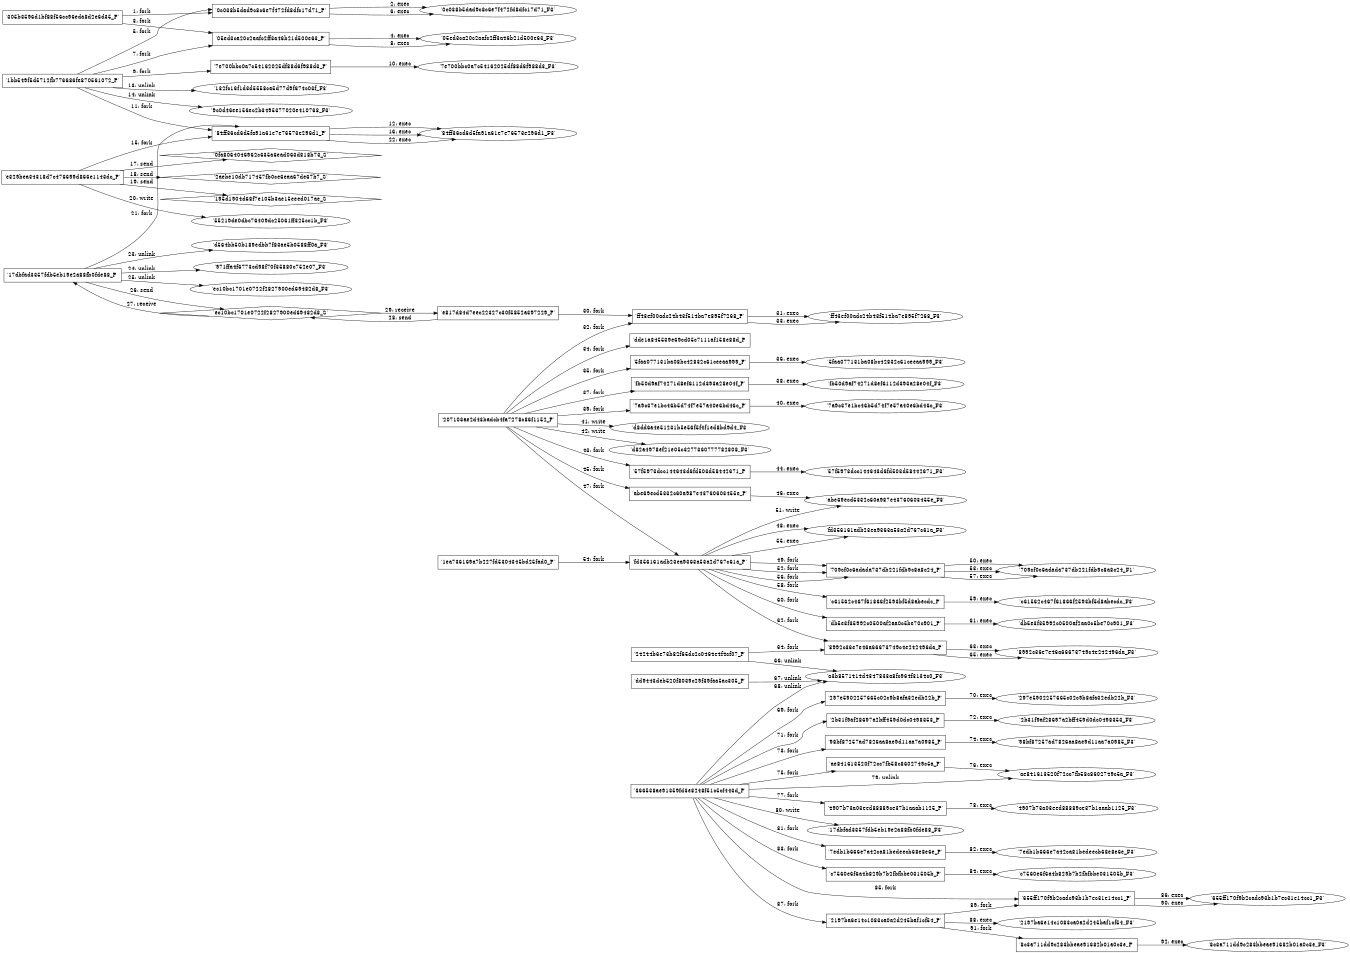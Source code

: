 digraph "D:\Learning\Paper\apt\基于CTI的攻击预警\Dataset\攻击图\ASGfromALLCTI\When Paying Out Doesn't Pay Off.dot" {
rankdir="LR"
size="9"
fixedsize="false"
splines="true"
nodesep=0.3
ranksep=0
fontsize=10
overlap="scalexy"
engine= "neato"
	"'305b3596d1bf88f56cc96eda8d2e6d35_P'" [node_type=Process shape=box]
	"'0c038b5dad9c8c6e7f472fd8dfc17d71_P'" [node_type=Process shape=box]
	"'305b3596d1bf88f56cc96eda8d2e6d35_P'" -> "'0c038b5dad9c8c6e7f472fd8dfc17d71_P'" [label="1: fork"]
	"'0c038b5dad9c8c6e7f472fd8dfc17d71_P'" [node_type=Process shape=box]
	"'0c038b5dad9c8c6e7f472fd8dfc17d71_F3'" [node_type=File shape=ellipse]
	"'0c038b5dad9c8c6e7f472fd8dfc17d71_P'" -> "'0c038b5dad9c8c6e7f472fd8dfc17d71_F3'" [label="2: exec"]
	"'305b3596d1bf88f56cc96eda8d2e6d35_P'" [node_type=Process shape=box]
	"'05ed3ca20c2aafc2ff3a46b21d500e63_P'" [node_type=Process shape=box]
	"'305b3596d1bf88f56cc96eda8d2e6d35_P'" -> "'05ed3ca20c2aafc2ff3a46b21d500e63_P'" [label="3: fork"]
	"'05ed3ca20c2aafc2ff3a46b21d500e63_P'" [node_type=Process shape=box]
	"'05ed3ca20c2aafc2ff3a46b21d500e63_F3'" [node_type=File shape=ellipse]
	"'05ed3ca20c2aafc2ff3a46b21d500e63_P'" -> "'05ed3ca20c2aafc2ff3a46b21d500e63_F3'" [label="4: exec"]
	"'1bb549f5d5712fb776686fe870561072_P'" [node_type=Process shape=box]
	"'0c038b5dad9c8c6e7f472fd8dfc17d71_P'" [node_type=Process shape=box]
	"'1bb549f5d5712fb776686fe870561072_P'" -> "'0c038b5dad9c8c6e7f472fd8dfc17d71_P'" [label="5: fork"]
	"'0c038b5dad9c8c6e7f472fd8dfc17d71_P'" [node_type=Process shape=box]
	"'0c038b5dad9c8c6e7f472fd8dfc17d71_F3'" [node_type=File shape=ellipse]
	"'0c038b5dad9c8c6e7f472fd8dfc17d71_P'" -> "'0c038b5dad9c8c6e7f472fd8dfc17d71_F3'" [label="6: exec"]
	"'1bb549f5d5712fb776686fe870561072_P'" [node_type=Process shape=box]
	"'05ed3ca20c2aafc2ff3a46b21d500e63_P'" [node_type=Process shape=box]
	"'1bb549f5d5712fb776686fe870561072_P'" -> "'05ed3ca20c2aafc2ff3a46b21d500e63_P'" [label="7: fork"]
	"'05ed3ca20c2aafc2ff3a46b21d500e63_P'" [node_type=Process shape=box]
	"'05ed3ca20c2aafc2ff3a46b21d500e63_F3'" [node_type=File shape=ellipse]
	"'05ed3ca20c2aafc2ff3a46b21d500e63_P'" -> "'05ed3ca20c2aafc2ff3a46b21d500e63_F3'" [label="8: exec"]
	"'1bb549f5d5712fb776686fe870561072_P'" [node_type=Process shape=box]
	"'7e700bbc0a7c54162025df88d6f988d3_P'" [node_type=Process shape=box]
	"'1bb549f5d5712fb776686fe870561072_P'" -> "'7e700bbc0a7c54162025df88d6f988d3_P'" [label="9: fork"]
	"'7e700bbc0a7c54162025df88d6f988d3_P'" [node_type=Process shape=box]
	"'7e700bbc0a7c54162025df88d6f988d3_F3'" [node_type=File shape=ellipse]
	"'7e700bbc0a7c54162025df88d6f988d3_P'" -> "'7e700bbc0a7c54162025df88d6f988d3_F3'" [label="10: exec"]
	"'1bb549f5d5712fb776686fe870561072_P'" [node_type=Process shape=box]
	"'84ff36cd6d5fa91a61e7e76573e296d1_P'" [node_type=Process shape=box]
	"'1bb549f5d5712fb776686fe870561072_P'" -> "'84ff36cd6d5fa91a61e7e76573e296d1_P'" [label="11: fork"]
	"'84ff36cd6d5fa91a61e7e76573e296d1_P'" [node_type=Process shape=box]
	"'84ff36cd6d5fa91a61e7e76573e296d1_F3'" [node_type=File shape=ellipse]
	"'84ff36cd6d5fa91a61e7e76573e296d1_P'" -> "'84ff36cd6d5fa91a61e7e76573e296d1_F3'" [label="12: exec"]
	"'132fc16f1d3d5558ca5d77d9f674c03f_F3'" [node_type=file shape=ellipse]
	"'1bb549f5d5712fb776686fe870561072_P'" [node_type=Process shape=box]
	"'1bb549f5d5712fb776686fe870561072_P'" -> "'132fc16f1d3d5558ca5d77d9f674c03f_F3'" [label="13: unlink"]
	"'9c0d46ee156ec2b3495377020e410768_F3'" [node_type=file shape=ellipse]
	"'1bb549f5d5712fb776686fe870561072_P'" [node_type=Process shape=box]
	"'1bb549f5d5712fb776686fe870561072_P'" -> "'9c0d46ee156ec2b3495377020e410768_F3'" [label="14: unlink"]
	"'e329bea34318d7c476699d866e1143dc_P'" [node_type=Process shape=box]
	"'84ff36cd6d5fa91a61e7e76573e296d1_P'" [node_type=Process shape=box]
	"'e329bea34318d7c476699d866e1143dc_P'" -> "'84ff36cd6d5fa91a61e7e76573e296d1_P'" [label="15: fork"]
	"'84ff36cd6d5fa91a61e7e76573e296d1_P'" [node_type=Process shape=box]
	"'84ff36cd6d5fa91a61e7e76573e296d1_F3'" [node_type=File shape=ellipse]
	"'84ff36cd6d5fa91a61e7e76573e296d1_P'" -> "'84ff36cd6d5fa91a61e7e76573e296d1_F3'" [label="16: exec"]
	"'0fa8064046962c635a6ead063d818b73_S'" [node_type=Socket shape=diamond]
	"'e329bea34318d7c476699d866e1143dc_P'" [node_type=Process shape=box]
	"'e329bea34318d7c476699d866e1143dc_P'" -> "'0fa8064046962c635a6ead063d818b73_S'" [label="17: send"]
	"'2aebe10db717457fb0ce6eaa67de67b7_S'" [node_type=Socket shape=diamond]
	"'e329bea34318d7c476699d866e1143dc_P'" [node_type=Process shape=box]
	"'e329bea34318d7c476699d866e1143dc_P'" -> "'2aebe10db717457fb0ce6eaa67de67b7_S'" [label="18: send"]
	"'195d1904d68f7e105b3ae15eeed017ae_S'" [node_type=Socket shape=diamond]
	"'e329bea34318d7c476699d866e1143dc_P'" [node_type=Process shape=box]
	"'e329bea34318d7c476699d866e1143dc_P'" -> "'195d1904d68f7e105b3ae15eeed017ae_S'" [label="19: send"]
	"'55219de0dbc76409dc25061ff325cc1b_F3'" [node_type=file shape=ellipse]
	"'e329bea34318d7c476699d866e1143dc_P'" [node_type=Process shape=box]
	"'e329bea34318d7c476699d866e1143dc_P'" -> "'55219de0dbc76409dc25061ff325cc1b_F3'" [label="20: write"]
	"'17dbfad3357fdb5eb19e2a88fb0fde88_P'" [node_type=Process shape=box]
	"'84ff36cd6d5fa91a61e7e76573e296d1_P'" [node_type=Process shape=box]
	"'17dbfad3357fdb5eb19e2a88fb0fde88_P'" -> "'84ff36cd6d5fa91a61e7e76573e296d1_P'" [label="21: fork"]
	"'84ff36cd6d5fa91a61e7e76573e296d1_P'" [node_type=Process shape=box]
	"'84ff36cd6d5fa91a61e7e76573e296d1_F3'" [node_type=File shape=ellipse]
	"'84ff36cd6d5fa91a61e7e76573e296d1_P'" -> "'84ff36cd6d5fa91a61e7e76573e296d1_F3'" [label="22: exec"]
	"'d564bb50b189edbb7f83ae5b0588ff0a_F3'" [node_type=file shape=ellipse]
	"'17dbfad3357fdb5eb19e2a88fb0fde88_P'" [node_type=Process shape=box]
	"'17dbfad3357fdb5eb19e2a88fb0fde88_P'" -> "'d564bb50b189edbb7f83ae5b0588ff0a_F3'" [label="23: unlink"]
	"'971ffa4f6773cd98f70f35880c752e07_F3'" [node_type=file shape=ellipse]
	"'17dbfad3357fdb5eb19e2a88fb0fde88_P'" [node_type=Process shape=box]
	"'17dbfad3357fdb5eb19e2a88fb0fde88_P'" -> "'971ffa4f6773cd98f70f35880c752e07_F3'" [label="24: unlink"]
	"'ec10bc1701e0722f2827900ed69482d8_F3'" [node_type=file shape=ellipse]
	"'17dbfad3357fdb5eb19e2a88fb0fde88_P'" [node_type=Process shape=box]
	"'17dbfad3357fdb5eb19e2a88fb0fde88_P'" -> "'ec10bc1701e0722f2827900ed69482d8_F3'" [label="25: unlink"]
	"'ec10bc1701e0722f2827900ed69482d8_S'" [node_type=Socket shape=diamond]
	"'17dbfad3357fdb5eb19e2a88fb0fde88_P'" [node_type=Process shape=box]
	"'17dbfad3357fdb5eb19e2a88fb0fde88_P'" -> "'ec10bc1701e0722f2827900ed69482d8_S'" [label="26: send"]
	"'ec10bc1701e0722f2827900ed69482d8_S'" -> "'17dbfad3357fdb5eb19e2a88fb0fde88_P'" [label="27: receive"]
	"'ec10bc1701e0722f2827900ed69482d8_S'" [node_type=Socket shape=diamond]
	"'e817d84d7eec22327c30f5852a397229_P'" [node_type=Process shape=box]
	"'e817d84d7eec22327c30f5852a397229_P'" -> "'ec10bc1701e0722f2827900ed69482d8_S'" [label="28: send"]
	"'ec10bc1701e0722f2827900ed69482d8_S'" -> "'e817d84d7eec22327c30f5852a397229_P'" [label="29: receive"]
	"'e817d84d7eec22327c30f5852a397229_P'" [node_type=Process shape=box]
	"'ff43ef00adc24b43f514ba7e895f7268_P'" [node_type=Process shape=box]
	"'e817d84d7eec22327c30f5852a397229_P'" -> "'ff43ef00adc24b43f514ba7e895f7268_P'" [label="30: fork"]
	"'ff43ef00adc24b43f514ba7e895f7268_P'" [node_type=Process shape=box]
	"'ff43ef00adc24b43f514ba7e895f7268_F3'" [node_type=File shape=ellipse]
	"'ff43ef00adc24b43f514ba7e895f7268_P'" -> "'ff43ef00adc24b43f514ba7e895f7268_F3'" [label="31: exec"]
	"'207103ae2d43badcb4fa7278c86f1152_P'" [node_type=Process shape=box]
	"'ff43ef00adc24b43f514ba7e895f7268_P'" [node_type=Process shape=box]
	"'207103ae2d43badcb4fa7278c86f1152_P'" -> "'ff43ef00adc24b43f514ba7e895f7268_P'" [label="32: fork"]
	"'ff43ef00adc24b43f514ba7e895f7268_P'" [node_type=Process shape=box]
	"'ff43ef00adc24b43f514ba7e895f7268_F3'" [node_type=File shape=ellipse]
	"'ff43ef00adc24b43f514ba7e895f7268_P'" -> "'ff43ef00adc24b43f514ba7e895f7268_F3'" [label="33: exec"]
	"'207103ae2d43badcb4fa7278c86f1152_P'" [node_type=Process shape=box]
	"'dde1a845539e69cd05c7111af158e88d_P'" [node_type=Process shape=box]
	"'207103ae2d43badcb4fa7278c86f1152_P'" -> "'dde1a845539e69cd05c7111af158e88d_P'" [label="34: fork"]
	"'207103ae2d43badcb4fa7278c86f1152_P'" [node_type=Process shape=box]
	"'5faa077131ba08bc42832c61ceeaa999_P'" [node_type=Process shape=box]
	"'207103ae2d43badcb4fa7278c86f1152_P'" -> "'5faa077131ba08bc42832c61ceeaa999_P'" [label="35: fork"]
	"'5faa077131ba08bc42832c61ceeaa999_P'" [node_type=Process shape=box]
	"'5faa077131ba08bc42832c61ceeaa999_F3'" [node_type=File shape=ellipse]
	"'5faa077131ba08bc42832c61ceeaa999_P'" -> "'5faa077131ba08bc42832c61ceeaa999_F3'" [label="36: exec"]
	"'207103ae2d43badcb4fa7278c86f1152_P'" [node_type=Process shape=box]
	"'fb50d9af74271d8ef6112d393a28e04f_P'" [node_type=Process shape=box]
	"'207103ae2d43badcb4fa7278c86f1152_P'" -> "'fb50d9af74271d8ef6112d393a28e04f_P'" [label="37: fork"]
	"'fb50d9af74271d8ef6112d393a28e04f_P'" [node_type=Process shape=box]
	"'fb50d9af74271d8ef6112d393a28e04f_F3'" [node_type=File shape=ellipse]
	"'fb50d9af74271d8ef6112d393a28e04f_P'" -> "'fb50d9af74271d8ef6112d393a28e04f_F3'" [label="38: exec"]
	"'207103ae2d43badcb4fa7278c86f1152_P'" [node_type=Process shape=box]
	"'7a9c37e1bc46b5d74f7e57a40e6bd46c_P'" [node_type=Process shape=box]
	"'207103ae2d43badcb4fa7278c86f1152_P'" -> "'7a9c37e1bc46b5d74f7e57a40e6bd46c_P'" [label="39: fork"]
	"'7a9c37e1bc46b5d74f7e57a40e6bd46c_P'" [node_type=Process shape=box]
	"'7a9c37e1bc46b5d74f7e57a40e6bd46c_F3'" [node_type=File shape=ellipse]
	"'7a9c37e1bc46b5d74f7e57a40e6bd46c_P'" -> "'7a9c37e1bc46b5d74f7e57a40e6bd46c_F3'" [label="40: exec"]
	"'d8dd6a4e51231b5e56f5f4f1ed8bd9d4_F3'" [node_type=file shape=ellipse]
	"'207103ae2d43badcb4fa7278c86f1152_P'" [node_type=Process shape=box]
	"'207103ae2d43badcb4fa7278c86f1152_P'" -> "'d8dd6a4e51231b5e56f5f4f1ed8bd9d4_F3'" [label="41: write"]
	"'d82a4978ef21e05c3277360777782808_F3'" [node_type=file shape=ellipse]
	"'207103ae2d43badcb4fa7278c86f1152_P'" [node_type=Process shape=box]
	"'207103ae2d43badcb4fa7278c86f1152_P'" -> "'d82a4978ef21e05c3277360777782808_F3'" [label="42: write"]
	"'207103ae2d43badcb4fa7278c86f1152_P'" [node_type=Process shape=box]
	"'57f5973dcc144643d6fd503d58442671_P'" [node_type=Process shape=box]
	"'207103ae2d43badcb4fa7278c86f1152_P'" -> "'57f5973dcc144643d6fd503d58442671_P'" [label="43: fork"]
	"'57f5973dcc144643d6fd503d58442671_P'" [node_type=Process shape=box]
	"'57f5973dcc144643d6fd503d58442671_F3'" [node_type=File shape=ellipse]
	"'57f5973dcc144643d6fd503d58442671_P'" -> "'57f5973dcc144643d6fd503d58442671_F3'" [label="44: exec"]
	"'207103ae2d43badcb4fa7278c86f1152_P'" [node_type=Process shape=box]
	"'abe69ecd5332c60a987e43760603455e_P'" [node_type=Process shape=box]
	"'207103ae2d43badcb4fa7278c86f1152_P'" -> "'abe69ecd5332c60a987e43760603455e_P'" [label="45: fork"]
	"'abe69ecd5332c60a987e43760603455e_P'" [node_type=Process shape=box]
	"'abe69ecd5332c60a987e43760603455e_F3'" [node_type=File shape=ellipse]
	"'abe69ecd5332c60a987e43760603455e_P'" -> "'abe69ecd5332c60a987e43760603455e_F3'" [label="46: exec"]
	"'207103ae2d43badcb4fa7278c86f1152_P'" [node_type=Process shape=box]
	"'fd356161adb23ea9363a53a2d767c61a_P'" [node_type=Process shape=box]
	"'207103ae2d43badcb4fa7278c86f1152_P'" -> "'fd356161adb23ea9363a53a2d767c61a_P'" [label="47: fork"]
	"'fd356161adb23ea9363a53a2d767c61a_P'" [node_type=Process shape=box]
	"'fd356161adb23ea9363a53a2d767c61a_F3'" [node_type=File shape=ellipse]
	"'fd356161adb23ea9363a53a2d767c61a_P'" -> "'fd356161adb23ea9363a53a2d767c61a_F3'" [label="48: exec"]
	"'fd356161adb23ea9363a53a2d767c61a_P'" [node_type=Process shape=box]
	"'709cf0c6adada737db221fdb9c8a8c24_P'" [node_type=Process shape=box]
	"'fd356161adb23ea9363a53a2d767c61a_P'" -> "'709cf0c6adada737db221fdb9c8a8c24_P'" [label="49: fork"]
	"'709cf0c6adada737db221fdb9c8a8c24_P'" [node_type=Process shape=box]
	"'709cf0c6adada737db221fdb9c8a8c24_F1'" [node_type=File shape=ellipse]
	"'709cf0c6adada737db221fdb9c8a8c24_P'" -> "'709cf0c6adada737db221fdb9c8a8c24_F1'" [label="50: exec"]
	"'abe69ecd5332c60a987e43760603455e_F3'" [node_type=file shape=ellipse]
	"'fd356161adb23ea9363a53a2d767c61a_P'" [node_type=Process shape=box]
	"'fd356161adb23ea9363a53a2d767c61a_P'" -> "'abe69ecd5332c60a987e43760603455e_F3'" [label="51: write"]
	"'fd356161adb23ea9363a53a2d767c61a_P'" [node_type=Process shape=box]
	"'709cf0c6adada737db221fdb9c8a8c24_P'" [node_type=Process shape=box]
	"'fd356161adb23ea9363a53a2d767c61a_P'" -> "'709cf0c6adada737db221fdb9c8a8c24_P'" [label="52: fork"]
	"'709cf0c6adada737db221fdb9c8a8c24_P'" [node_type=Process shape=box]
	"'709cf0c6adada737db221fdb9c8a8c24_F1'" [node_type=File shape=ellipse]
	"'709cf0c6adada737db221fdb9c8a8c24_P'" -> "'709cf0c6adada737db221fdb9c8a8c24_F1'" [label="53: exec"]
	"'1ea736169a7b227fd5304345bd25fad0_P'" [node_type=Process shape=box]
	"'fd356161adb23ea9363a53a2d767c61a_P'" [node_type=Process shape=box]
	"'1ea736169a7b227fd5304345bd25fad0_P'" -> "'fd356161adb23ea9363a53a2d767c61a_P'" [label="54: fork"]
	"'fd356161adb23ea9363a53a2d767c61a_P'" [node_type=Process shape=box]
	"'fd356161adb23ea9363a53a2d767c61a_F3'" [node_type=File shape=ellipse]
	"'fd356161adb23ea9363a53a2d767c61a_P'" -> "'fd356161adb23ea9363a53a2d767c61a_F3'" [label="55: exec"]
	"'fd356161adb23ea9363a53a2d767c61a_P'" [node_type=Process shape=box]
	"'709cf0c6adada737db221fdb9c8a8c24_P'" [node_type=Process shape=box]
	"'fd356161adb23ea9363a53a2d767c61a_P'" -> "'709cf0c6adada737db221fdb9c8a8c24_P'" [label="56: fork"]
	"'709cf0c6adada737db221fdb9c8a8c24_P'" [node_type=Process shape=box]
	"'709cf0c6adada737db221fdb9c8a8c24_F1'" [node_type=File shape=ellipse]
	"'709cf0c6adada737db221fdb9c8a8c24_P'" -> "'709cf0c6adada737db221fdb9c8a8c24_F1'" [label="57: exec"]
	"'fd356161adb23ea9363a53a2d767c61a_P'" [node_type=Process shape=box]
	"'c61562c467f61866f2593bf5d8abecdc_P'" [node_type=Process shape=box]
	"'fd356161adb23ea9363a53a2d767c61a_P'" -> "'c61562c467f61866f2593bf5d8abecdc_P'" [label="58: fork"]
	"'c61562c467f61866f2593bf5d8abecdc_P'" [node_type=Process shape=box]
	"'c61562c467f61866f2593bf5d8abecdc_F3'" [node_type=File shape=ellipse]
	"'c61562c467f61866f2593bf5d8abecdc_P'" -> "'c61562c467f61866f2593bf5d8abecdc_F3'" [label="59: exec"]
	"'fd356161adb23ea9363a53a2d767c61a_P'" [node_type=Process shape=box]
	"'db5e3f35992c0500af2aa0c5be70c901_P'" [node_type=Process shape=box]
	"'fd356161adb23ea9363a53a2d767c61a_P'" -> "'db5e3f35992c0500af2aa0c5be70c901_P'" [label="60: fork"]
	"'db5e3f35992c0500af2aa0c5be70c901_P'" [node_type=Process shape=box]
	"'db5e3f35992c0500af2aa0c5be70c901_F3'" [node_type=File shape=ellipse]
	"'db5e3f35992c0500af2aa0c5be70c901_P'" -> "'db5e3f35992c0500af2aa0c5be70c901_F3'" [label="61: exec"]
	"'fd356161adb23ea9363a53a2d767c61a_P'" [node_type=Process shape=box]
	"'8992c36e7e46a66673749c4e242496da_P'" [node_type=Process shape=box]
	"'fd356161adb23ea9363a53a2d767c61a_P'" -> "'8992c36e7e46a66673749c4e242496da_P'" [label="62: fork"]
	"'8992c36e7e46a66673749c4e242496da_P'" [node_type=Process shape=box]
	"'8992c36e7e46a66673749c4e242496da_F3'" [node_type=File shape=ellipse]
	"'8992c36e7e46a66673749c4e242496da_P'" -> "'8992c36e7e46a66673749c4e242496da_F3'" [label="63: exec"]
	"'24244b6e73b82f65dc2c0464e4f4cf07_P'" [node_type=Process shape=box]
	"'8992c36e7e46a66673749c4e242496da_P'" [node_type=Process shape=box]
	"'24244b6e73b82f65dc2c0464e4f4cf07_P'" -> "'8992c36e7e46a66673749c4e242496da_P'" [label="64: fork"]
	"'8992c36e7e46a66673749c4e242496da_P'" [node_type=Process shape=box]
	"'8992c36e7e46a66673749c4e242496da_F3'" [node_type=File shape=ellipse]
	"'8992c36e7e46a66673749c4e242496da_P'" -> "'8992c36e7e46a66673749c4e242496da_F3'" [label="65: exec"]
	"'a3b8571414d4347833a8fc964f3134c0_F3'" [node_type=file shape=ellipse]
	"'24244b6e73b82f65dc2c0464e4f4cf07_P'" [node_type=Process shape=box]
	"'24244b6e73b82f65dc2c0464e4f4cf07_P'" -> "'a3b8571414d4347833a8fc964f3134c0_F3'" [label="66: unlink"]
	"'a3b8571414d4347833a8fc964f3134c0_F3'" [node_type=file shape=ellipse]
	"'dd9443deb520f8039c29f39faa5ac305_P'" [node_type=Process shape=box]
	"'dd9443deb520f8039c29f39faa5ac305_P'" -> "'a3b8571414d4347833a8fc964f3134c0_F3'" [label="67: unlink"]
	"'a3b8571414d4347833a8fc964f3134c0_F3'" [node_type=file shape=ellipse]
	"'366538ae91359fd3e8248f51c5cf443d_P'" [node_type=Process shape=box]
	"'366538ae91359fd3e8248f51c5cf443d_P'" -> "'a3b8571414d4347833a8fc964f3134c0_F3'" [label="68: unlink"]
	"'366538ae91359fd3e8248f51c5cf443d_P'" [node_type=Process shape=box]
	"'297e5902257665c02c9b8afa32edb22b_P'" [node_type=Process shape=box]
	"'366538ae91359fd3e8248f51c5cf443d_P'" -> "'297e5902257665c02c9b8afa32edb22b_P'" [label="69: fork"]
	"'297e5902257665c02c9b8afa32edb22b_P'" [node_type=Process shape=box]
	"'297e5902257665c02c9b8afa32edb22b_F3'" [node_type=File shape=ellipse]
	"'297e5902257665c02c9b8afa32edb22b_P'" -> "'297e5902257665c02c9b8afa32edb22b_F3'" [label="70: exec"]
	"'366538ae91359fd3e8248f51c5cf443d_P'" [node_type=Process shape=box]
	"'2b31f9af28697a2bff459d0dc0498353_P'" [node_type=Process shape=box]
	"'366538ae91359fd3e8248f51c5cf443d_P'" -> "'2b31f9af28697a2bff459d0dc0498353_P'" [label="71: fork"]
	"'2b31f9af28697a2bff459d0dc0498353_P'" [node_type=Process shape=box]
	"'2b31f9af28697a2bff459d0dc0498353_F3'" [node_type=File shape=ellipse]
	"'2b31f9af28697a2bff459d0dc0498353_P'" -> "'2b31f9af28697a2bff459d0dc0498353_F3'" [label="72: exec"]
	"'366538ae91359fd3e8248f51c5cf443d_P'" [node_type=Process shape=box]
	"'98bf87257ad7826aa8ae9d11aa7a0985_P'" [node_type=Process shape=box]
	"'366538ae91359fd3e8248f51c5cf443d_P'" -> "'98bf87257ad7826aa8ae9d11aa7a0985_P'" [label="73: fork"]
	"'98bf87257ad7826aa8ae9d11aa7a0985_P'" [node_type=Process shape=box]
	"'98bf87257ad7826aa8ae9d11aa7a0985_F3'" [node_type=File shape=ellipse]
	"'98bf87257ad7826aa8ae9d11aa7a0985_P'" -> "'98bf87257ad7826aa8ae9d11aa7a0985_F3'" [label="74: exec"]
	"'366538ae91359fd3e8248f51c5cf443d_P'" [node_type=Process shape=box]
	"'ae841613520f72cc7fb58c8602749c5a_P'" [node_type=Process shape=box]
	"'366538ae91359fd3e8248f51c5cf443d_P'" -> "'ae841613520f72cc7fb58c8602749c5a_P'" [label="75: fork"]
	"'ae841613520f72cc7fb58c8602749c5a_P'" [node_type=Process shape=box]
	"'ae841613520f72cc7fb58c8602749c5a_F3'" [node_type=File shape=ellipse]
	"'ae841613520f72cc7fb58c8602749c5a_P'" -> "'ae841613520f72cc7fb58c8602749c5a_F3'" [label="76: exec"]
	"'366538ae91359fd3e8248f51c5cf443d_P'" [node_type=Process shape=box]
	"'4907b73a03eed88889ce37b1aaab1125_P'" [node_type=Process shape=box]
	"'366538ae91359fd3e8248f51c5cf443d_P'" -> "'4907b73a03eed88889ce37b1aaab1125_P'" [label="77: fork"]
	"'4907b73a03eed88889ce37b1aaab1125_P'" [node_type=Process shape=box]
	"'4907b73a03eed88889ce37b1aaab1125_F3'" [node_type=File shape=ellipse]
	"'4907b73a03eed88889ce37b1aaab1125_P'" -> "'4907b73a03eed88889ce37b1aaab1125_F3'" [label="78: exec"]
	"'ae841613520f72cc7fb58c8602749c5a_F3'" [node_type=file shape=ellipse]
	"'366538ae91359fd3e8248f51c5cf443d_P'" [node_type=Process shape=box]
	"'366538ae91359fd3e8248f51c5cf443d_P'" -> "'ae841613520f72cc7fb58c8602749c5a_F3'" [label="79: unlink"]
	"'17dbfad3357fdb5eb19e2a88fb0fde88_F3'" [node_type=file shape=ellipse]
	"'366538ae91359fd3e8248f51c5cf443d_P'" [node_type=Process shape=box]
	"'366538ae91359fd3e8248f51c5cf443d_P'" -> "'17dbfad3357fdb5eb19e2a88fb0fde88_F3'" [label="80: write"]
	"'366538ae91359fd3e8248f51c5cf443d_P'" [node_type=Process shape=box]
	"'7edb1b666e7a42ca81bedeecb68e8e6e_P'" [node_type=Process shape=box]
	"'366538ae91359fd3e8248f51c5cf443d_P'" -> "'7edb1b666e7a42ca81bedeecb68e8e6e_P'" [label="81: fork"]
	"'7edb1b666e7a42ca81bedeecb68e8e6e_P'" [node_type=Process shape=box]
	"'7edb1b666e7a42ca81bedeecb68e8e6e_F3'" [node_type=File shape=ellipse]
	"'7edb1b666e7a42ca81bedeecb68e8e6e_P'" -> "'7edb1b666e7a42ca81bedeecb68e8e6e_F3'" [label="82: exec"]
	"'366538ae91359fd3e8248f51c5cf443d_P'" [node_type=Process shape=box]
	"'c7560e6f6a4b829b7b2fbfbbe031505b_P'" [node_type=Process shape=box]
	"'366538ae91359fd3e8248f51c5cf443d_P'" -> "'c7560e6f6a4b829b7b2fbfbbe031505b_P'" [label="83: fork"]
	"'c7560e6f6a4b829b7b2fbfbbe031505b_P'" [node_type=Process shape=box]
	"'c7560e6f6a4b829b7b2fbfbbe031505b_F3'" [node_type=File shape=ellipse]
	"'c7560e6f6a4b829b7b2fbfbbe031505b_P'" -> "'c7560e6f6a4b829b7b2fbfbbe031505b_F3'" [label="84: exec"]
	"'366538ae91359fd3e8248f51c5cf443d_P'" [node_type=Process shape=box]
	"'655ff170f9b2cadc93b1b7ec31e14cc1_P'" [node_type=Process shape=box]
	"'366538ae91359fd3e8248f51c5cf443d_P'" -> "'655ff170f9b2cadc93b1b7ec31e14cc1_P'" [label="85: fork"]
	"'655ff170f9b2cadc93b1b7ec31e14cc1_P'" [node_type=Process shape=box]
	"'655ff170f9b2cadc93b1b7ec31e14cc1_F3'" [node_type=File shape=ellipse]
	"'655ff170f9b2cadc93b1b7ec31e14cc1_P'" -> "'655ff170f9b2cadc93b1b7ec31e14cc1_F3'" [label="86: exec"]
	"'366538ae91359fd3e8248f51c5cf443d_P'" [node_type=Process shape=box]
	"'2197ba6e14c1083ca0a2d245baf1cf54_P'" [node_type=Process shape=box]
	"'366538ae91359fd3e8248f51c5cf443d_P'" -> "'2197ba6e14c1083ca0a2d245baf1cf54_P'" [label="87: fork"]
	"'2197ba6e14c1083ca0a2d245baf1cf54_P'" [node_type=Process shape=box]
	"'2197ba6e14c1083ca0a2d245baf1cf54_F3'" [node_type=File shape=ellipse]
	"'2197ba6e14c1083ca0a2d245baf1cf54_P'" -> "'2197ba6e14c1083ca0a2d245baf1cf54_F3'" [label="88: exec"]
	"'2197ba6e14c1083ca0a2d245baf1cf54_P'" [node_type=Process shape=box]
	"'655ff170f9b2cadc93b1b7ec31e14cc1_P'" [node_type=Process shape=box]
	"'2197ba6e14c1083ca0a2d245baf1cf54_P'" -> "'655ff170f9b2cadc93b1b7ec31e14cc1_P'" [label="89: fork"]
	"'655ff170f9b2cadc93b1b7ec31e14cc1_P'" [node_type=Process shape=box]
	"'655ff170f9b2cadc93b1b7ec31e14cc1_F3'" [node_type=File shape=ellipse]
	"'655ff170f9b2cadc93b1b7ec31e14cc1_P'" -> "'655ff170f9b2cadc93b1b7ec31e14cc1_F3'" [label="90: exec"]
	"'2197ba6e14c1083ca0a2d245baf1cf54_P'" [node_type=Process shape=box]
	"'8c3a711dd9c283bbeae91682b01a0c3e_P'" [node_type=Process shape=box]
	"'2197ba6e14c1083ca0a2d245baf1cf54_P'" -> "'8c3a711dd9c283bbeae91682b01a0c3e_P'" [label="91: fork"]
	"'8c3a711dd9c283bbeae91682b01a0c3e_P'" [node_type=Process shape=box]
	"'8c3a711dd9c283bbeae91682b01a0c3e_F3'" [node_type=File shape=ellipse]
	"'8c3a711dd9c283bbeae91682b01a0c3e_P'" -> "'8c3a711dd9c283bbeae91682b01a0c3e_F3'" [label="92: exec"]
}
